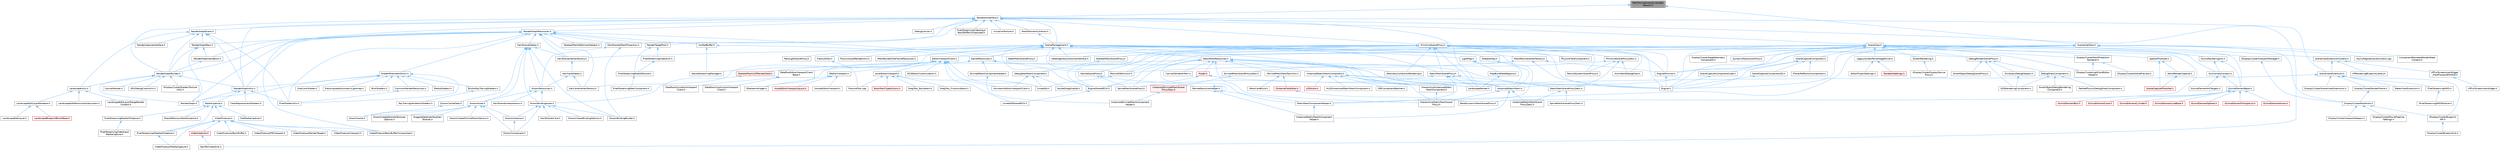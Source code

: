 digraph "PathTracingOutputInvalidateReason.h"
{
 // INTERACTIVE_SVG=YES
 // LATEX_PDF_SIZE
  bgcolor="transparent";
  edge [fontname=Helvetica,fontsize=10,labelfontname=Helvetica,labelfontsize=10];
  node [fontname=Helvetica,fontsize=10,shape=box,height=0.2,width=0.4];
  Node1 [id="Node000001",label="PathTracingOutputInvalidate\lReason.h",height=0.2,width=0.4,color="gray40", fillcolor="grey60", style="filled", fontcolor="black",tooltip=" "];
  Node1 -> Node2 [id="edge1_Node000001_Node000002",dir="back",color="steelblue1",style="solid",tooltip=" "];
  Node2 [id="Node000002",label="RendererInterface.h",height=0.2,width=0.4,color="grey40", fillcolor="white", style="filled",URL="$d1/db7/RendererInterface_8h.html",tooltip=" "];
  Node2 -> Node3 [id="edge2_Node000002_Node000003",dir="back",color="steelblue1",style="solid",tooltip=" "];
  Node3 [id="Node000003",label="DebugCanvas.h",height=0.2,width=0.4,color="grey40", fillcolor="white", style="filled",URL="$df/d5a/DebugCanvas_8h.html",tooltip=" "];
  Node2 -> Node4 [id="edge3_Node000002_Node000004",dir="back",color="steelblue1",style="solid",tooltip=" "];
  Node4 [id="Node000004",label="EpicRtcVideoSink.h",height=0.2,width=0.4,color="grey40", fillcolor="white", style="filled",URL="$d1/d21/EpicRtcVideoSink_8h.html",tooltip=" "];
  Node2 -> Node5 [id="edge4_Node000002_Node000005",dir="back",color="steelblue1",style="solid",tooltip=" "];
  Node5 [id="Node000005",label="HairStrandsMeshProjection.h",height=0.2,width=0.4,color="grey40", fillcolor="white", style="filled",URL="$d9/d55/HairStrandsMeshProjection_8h.html",tooltip=" "];
  Node5 -> Node6 [id="edge5_Node000005_Node000006",dir="back",color="steelblue1",style="solid",tooltip=" "];
  Node6 [id="Node000006",label="GroomBindingBuilder.h",height=0.2,width=0.4,color="grey40", fillcolor="white", style="filled",URL="$d2/d2f/GroomBindingBuilder_8h.html",tooltip=" "];
  Node5 -> Node7 [id="edge6_Node000005_Node000007",dir="back",color="steelblue1",style="solid",tooltip=" "];
  Node7 [id="Node000007",label="GroomResources.h",height=0.2,width=0.4,color="grey40", fillcolor="white", style="filled",URL="$d0/d70/GroomResources_8h.html",tooltip=" "];
  Node7 -> Node8 [id="edge7_Node000007_Node000008",dir="back",color="steelblue1",style="solid",tooltip=" "];
  Node8 [id="Node000008",label="GroomAsset.h",height=0.2,width=0.4,color="grey40", fillcolor="white", style="filled",URL="$d8/df1/GroomAsset_8h.html",tooltip=" "];
  Node8 -> Node9 [id="edge8_Node000008_Node000009",dir="back",color="steelblue1",style="solid",tooltip=" "];
  Node9 [id="Node000009",label="GroomCache.h",height=0.2,width=0.4,color="grey40", fillcolor="white", style="filled",URL="$d7/d6e/GroomCache_8h.html",tooltip=" "];
  Node8 -> Node10 [id="edge9_Node000008_Node000010",dir="back",color="steelblue1",style="solid",tooltip=" "];
  Node10 [id="Node000010",label="GroomComponent.h",height=0.2,width=0.4,color="grey40", fillcolor="white", style="filled",URL="$de/d2e/GroomComponent_8h.html",tooltip=" "];
  Node8 -> Node11 [id="edge10_Node000008_Node000011",dir="back",color="steelblue1",style="solid",tooltip=" "];
  Node11 [id="Node000011",label="GroomCreateFollicleMaskOptions.h",height=0.2,width=0.4,color="grey40", fillcolor="white", style="filled",URL="$d7/d8b/GroomCreateFollicleMaskOptions_8h.html",tooltip=" "];
  Node8 -> Node12 [id="edge11_Node000008_Node000012",dir="back",color="steelblue1",style="solid",tooltip=" "];
  Node12 [id="Node000012",label="GroomCreateStrandsTextures\lOptions.h",height=0.2,width=0.4,color="grey40", fillcolor="white", style="filled",URL="$da/dfc/GroomCreateStrandsTexturesOptions_8h.html",tooltip=" "];
  Node8 -> Node13 [id="edge12_Node000008_Node000013",dir="back",color="steelblue1",style="solid",tooltip=" "];
  Node13 [id="Node000013",label="GroomInstance.h",height=0.2,width=0.4,color="grey40", fillcolor="white", style="filled",URL="$dd/d47/GroomInstance_8h.html",tooltip=" "];
  Node13 -> Node10 [id="edge13_Node000013_Node000010",dir="back",color="steelblue1",style="solid",tooltip=" "];
  Node8 -> Node14 [id="edge14_Node000008_Node000014",dir="back",color="steelblue1",style="solid",tooltip=" "];
  Node14 [id="Node000014",label="NiagaraDataInterfaceHair\lStrands.h",height=0.2,width=0.4,color="grey40", fillcolor="white", style="filled",URL="$da/dd2/NiagaraDataInterfaceHairStrands_8h.html",tooltip=" "];
  Node7 -> Node15 [id="edge15_Node000007_Node000015",dir="back",color="steelblue1",style="solid",tooltip=" "];
  Node15 [id="Node000015",label="GroomBindingAsset.h",height=0.2,width=0.4,color="grey40", fillcolor="white", style="filled",URL="$de/d26/GroomBindingAsset_8h.html",tooltip=" "];
  Node15 -> Node6 [id="edge16_Node000015_Node000006",dir="back",color="steelblue1",style="solid",tooltip=" "];
  Node15 -> Node10 [id="edge17_Node000015_Node000010",dir="back",color="steelblue1",style="solid",tooltip=" "];
  Node15 -> Node16 [id="edge18_Node000015_Node000016",dir="back",color="steelblue1",style="solid",tooltip=" "];
  Node16 [id="Node000016",label="GroomCreateBindingOptions.h",height=0.2,width=0.4,color="grey40", fillcolor="white", style="filled",URL="$d5/dba/GroomCreateBindingOptions_8h.html",tooltip=" "];
  Node15 -> Node13 [id="edge19_Node000015_Node000013",dir="back",color="steelblue1",style="solid",tooltip=" "];
  Node15 -> Node17 [id="edge20_Node000015_Node000017",dir="back",color="steelblue1",style="solid",tooltip=" "];
  Node17 [id="Node000017",label="HairStrandsCore.h",height=0.2,width=0.4,color="grey40", fillcolor="white", style="filled",URL="$d7/def/HairStrandsCore_8h.html",tooltip=" "];
  Node7 -> Node18 [id="edge21_Node000007_Node000018",dir="back",color="steelblue1",style="solid",tooltip=" "];
  Node18 [id="Node000018",label="HairStrandsInterpolation.h",height=0.2,width=0.4,color="grey40", fillcolor="white", style="filled",URL="$de/dab/HairStrandsInterpolation_8h.html",tooltip=" "];
  Node2 -> Node19 [id="edge22_Node000002_Node000019",dir="back",color="steelblue1",style="solid",tooltip=" "];
  Node19 [id="Node000019",label="LandscapeRender.h",height=0.2,width=0.4,color="grey40", fillcolor="white", style="filled",URL="$df/d67/LandscapeRender_8h.html",tooltip=" "];
  Node2 -> Node20 [id="edge23_Node000002_Node000020",dir="back",color="steelblue1",style="solid",tooltip=" "];
  Node20 [id="Node000020",label="MeshElementCollector.h",height=0.2,width=0.4,color="grey40", fillcolor="white", style="filled",URL="$d2/dbe/MeshElementCollector_8h.html",tooltip=" "];
  Node20 -> Node21 [id="edge24_Node000020_Node000021",dir="back",color="steelblue1",style="solid",tooltip=" "];
  Node21 [id="Node000021",label="SceneManagement.h",height=0.2,width=0.4,color="grey40", fillcolor="white", style="filled",URL="$de/db9/SceneManagement_8h.html",tooltip=" "];
  Node21 -> Node22 [id="edge25_Node000021_Node000022",dir="back",color="steelblue1",style="solid",tooltip=" "];
  Node22 [id="Node000022",label="EditorViewportClient.h",height=0.2,width=0.4,color="grey40", fillcolor="white", style="filled",URL="$d4/d41/EditorViewportClient_8h.html",tooltip=" "];
  Node22 -> Node23 [id="edge26_Node000022_Node000023",dir="back",color="steelblue1",style="solid",tooltip=" "];
  Node23 [id="Node000023",label="AnimationEditorViewportClient.h",height=0.2,width=0.4,color="grey40", fillcolor="white", style="filled",URL="$d1/d45/AnimationEditorViewportClient_8h.html",tooltip=" "];
  Node22 -> Node24 [id="edge27_Node000022_Node000024",dir="back",color="steelblue1",style="solid",tooltip=" "];
  Node24 [id="Node000024",label="DataflowEditorViewportClient\lBase.h",height=0.2,width=0.4,color="grey40", fillcolor="white", style="filled",URL="$d8/ddd/DataflowEditorViewportClientBase_8h.html",tooltip=" "];
  Node24 -> Node25 [id="edge28_Node000024_Node000025",dir="back",color="steelblue1",style="solid",tooltip=" "];
  Node25 [id="Node000025",label="DataflowConstructionViewport\lClient.h",height=0.2,width=0.4,color="grey40", fillcolor="white", style="filled",URL="$d5/da1/DataflowConstructionViewportClient_8h.html",tooltip=" "];
  Node24 -> Node26 [id="edge29_Node000024_Node000026",dir="back",color="steelblue1",style="solid",tooltip=" "];
  Node26 [id="Node000026",label="DataflowSimulationViewport\lClient.h",height=0.2,width=0.4,color="grey40", fillcolor="white", style="filled",URL="$da/d6a/DataflowSimulationViewportClient_8h.html",tooltip=" "];
  Node22 -> Node27 [id="edge30_Node000022_Node000027",dir="back",color="steelblue1",style="solid",tooltip=" "];
  Node27 [id="Node000027",label="ISCSEditorCustomization.h",height=0.2,width=0.4,color="grey40", fillcolor="white", style="filled",URL="$de/d19/ISCSEditorCustomization_8h.html",tooltip=" "];
  Node22 -> Node28 [id="edge31_Node000022_Node000028",dir="back",color="steelblue1",style="solid",tooltip=" "];
  Node28 [id="Node000028",label="LevelEditorViewport.h",height=0.2,width=0.4,color="grey40", fillcolor="white", style="filled",URL="$d4/ddf/LevelEditorViewport_8h.html",tooltip=" "];
  Node28 -> Node29 [id="edge32_Node000028_Node000029",dir="back",color="steelblue1",style="solid",tooltip=" "];
  Node29 [id="Node000029",label="BookMarkTypeActions.h",height=0.2,width=0.4,color="red", fillcolor="#FFF0F0", style="filled",URL="$d0/d2f/BookMarkTypeActions_8h.html",tooltip=" "];
  Node28 -> Node31 [id="edge33_Node000028_Node000031",dir="back",color="steelblue1",style="solid",tooltip=" "];
  Node31 [id="Node000031",label="DragTool_BoxSelect.h",height=0.2,width=0.4,color="grey40", fillcolor="white", style="filled",URL="$da/dbf/DragTool__BoxSelect_8h.html",tooltip=" "];
  Node28 -> Node32 [id="edge34_Node000028_Node000032",dir="back",color="steelblue1",style="solid",tooltip=" "];
  Node32 [id="Node000032",label="DragTool_FrustumSelect.h",height=0.2,width=0.4,color="grey40", fillcolor="white", style="filled",URL="$db/de7/DragTool__FrustumSelect_8h.html",tooltip=" "];
  Node28 -> Node33 [id="edge35_Node000028_Node000033",dir="back",color="steelblue1",style="solid",tooltip=" "];
  Node33 [id="Node000033",label="FractureTool.cpp",height=0.2,width=0.4,color="grey40", fillcolor="white", style="filled",URL="$dc/d9a/FractureTool_8cpp.html",tooltip=" "];
  Node28 -> Node34 [id="edge36_Node000028_Node000034",dir="back",color="steelblue1",style="solid",tooltip=" "];
  Node34 [id="Node000034",label="UnrealEd.h",height=0.2,width=0.4,color="grey40", fillcolor="white", style="filled",URL="$d2/d5f/UnrealEd_8h.html",tooltip=" "];
  Node22 -> Node35 [id="edge37_Node000022_Node000035",dir="back",color="steelblue1",style="solid",tooltip=" "];
  Node35 [id="Node000035",label="SEditorViewport.h",height=0.2,width=0.4,color="grey40", fillcolor="white", style="filled",URL="$dd/de0/SEditorViewport_8h.html",tooltip=" "];
  Node35 -> Node36 [id="edge38_Node000035_Node000036",dir="back",color="steelblue1",style="solid",tooltip=" "];
  Node36 [id="Node000036",label="AssetEditorViewportLayout.h",height=0.2,width=0.4,color="red", fillcolor="#FFF0F0", style="filled",URL="$df/d46/AssetEditorViewportLayout_8h.html",tooltip=" "];
  Node35 -> Node44 [id="edge39_Node000035_Node000044",dir="back",color="steelblue1",style="solid",tooltip=" "];
  Node44 [id="Node000044",label="SAssetEditorViewport.h",height=0.2,width=0.4,color="grey40", fillcolor="white", style="filled",URL="$df/d5a/SAssetEditorViewport_8h.html",tooltip=" "];
  Node35 -> Node45 [id="edge40_Node000035_Node000045",dir="back",color="steelblue1",style="solid",tooltip=" "];
  Node45 [id="Node000045",label="SSkeletonWidget.h",height=0.2,width=0.4,color="grey40", fillcolor="white", style="filled",URL="$dd/da7/SSkeletonWidget_8h.html",tooltip=" "];
  Node22 -> Node45 [id="edge41_Node000022_Node000045",dir="back",color="steelblue1",style="solid",tooltip=" "];
  Node22 -> Node34 [id="edge42_Node000022_Node000034",dir="back",color="steelblue1",style="solid",tooltip=" "];
  Node22 -> Node46 [id="edge43_Node000022_Node000046",dir="back",color="steelblue1",style="solid",tooltip=" "];
  Node46 [id="Node000046",label="UnrealEdSharedPCH.h",height=0.2,width=0.4,color="grey40", fillcolor="white", style="filled",URL="$d1/de6/UnrealEdSharedPCH_8h.html",tooltip=" "];
  Node21 -> Node47 [id="edge44_Node000021_Node000047",dir="back",color="steelblue1",style="solid",tooltip=" "];
  Node47 [id="Node000047",label="Engine.h",height=0.2,width=0.4,color="grey40", fillcolor="white", style="filled",URL="$d1/d34/Public_2Engine_8h.html",tooltip=" "];
  Node21 -> Node48 [id="edge45_Node000021_Node000048",dir="back",color="steelblue1",style="solid",tooltip=" "];
  Node48 [id="Node000048",label="EngineMinimal.h",height=0.2,width=0.4,color="grey40", fillcolor="white", style="filled",URL="$d0/d2c/EngineMinimal_8h.html",tooltip=" "];
  Node48 -> Node47 [id="edge46_Node000048_Node000047",dir="back",color="steelblue1",style="solid",tooltip=" "];
  Node21 -> Node49 [id="edge47_Node000021_Node000049",dir="back",color="steelblue1",style="solid",tooltip=" "];
  Node49 [id="Node000049",label="EngineSharedPCH.h",height=0.2,width=0.4,color="grey40", fillcolor="white", style="filled",URL="$dc/dbb/EngineSharedPCH_8h.html",tooltip=" "];
  Node49 -> Node46 [id="edge48_Node000049_Node000046",dir="back",color="steelblue1",style="solid",tooltip=" "];
  Node21 -> Node50 [id="edge49_Node000021_Node000050",dir="back",color="steelblue1",style="solid",tooltip=" "];
  Node50 [id="Node000050",label="FractureTool.h",height=0.2,width=0.4,color="grey40", fillcolor="white", style="filled",URL="$d4/d30/FractureTool_8h.html",tooltip=" "];
  Node50 -> Node33 [id="edge50_Node000050_Node000033",dir="back",color="steelblue1",style="solid",tooltip=" "];
  Node21 -> Node51 [id="edge51_Node000021_Node000051",dir="back",color="steelblue1",style="solid",tooltip=" "];
  Node51 [id="Node000051",label="HeterogeneousVolumeInterface.h",height=0.2,width=0.4,color="grey40", fillcolor="white", style="filled",URL="$d3/de3/HeterogeneousVolumeInterface_8h.html",tooltip=" "];
  Node21 -> Node19 [id="edge52_Node000021_Node000019",dir="back",color="steelblue1",style="solid",tooltip=" "];
  Node21 -> Node52 [id="edge53_Node000021_Node000052",dir="back",color="steelblue1",style="solid",tooltip=" "];
  Node52 [id="Node000052",label="LightMap.h",height=0.2,width=0.4,color="grey40", fillcolor="white", style="filled",URL="$d1/d76/LightMap_8h.html",tooltip=" "];
  Node52 -> Node53 [id="edge54_Node000052_Node000053",dir="back",color="steelblue1",style="solid",tooltip=" "];
  Node53 [id="Node000053",label="InstancedStaticMesh.h",height=0.2,width=0.4,color="grey40", fillcolor="white", style="filled",URL="$dd/d89/InstancedStaticMesh_8h.html",tooltip=" "];
  Node53 -> Node54 [id="edge55_Node000053_Node000054",dir="back",color="steelblue1",style="solid",tooltip=" "];
  Node54 [id="Node000054",label="HierarchicalStaticMeshScene\lProxy.h",height=0.2,width=0.4,color="grey40", fillcolor="white", style="filled",URL="$d3/d4d/HierarchicalStaticMeshSceneProxy_8h.html",tooltip=" "];
  Node53 -> Node55 [id="edge56_Node000053_Node000055",dir="back",color="steelblue1",style="solid",tooltip=" "];
  Node55 [id="Node000055",label="InstancedStaticMeshComponent\lHelper.h",height=0.2,width=0.4,color="grey40", fillcolor="white", style="filled",URL="$dc/dc7/InstancedStaticMeshComponentHelper_8h.html",tooltip=" "];
  Node53 -> Node56 [id="edge57_Node000053_Node000056",dir="back",color="steelblue1",style="solid",tooltip=" "];
  Node56 [id="Node000056",label="InstancedStaticMeshScene\lProxyDesc.h",height=0.2,width=0.4,color="grey40", fillcolor="white", style="filled",URL="$db/dcf/InstancedStaticMeshSceneProxyDesc_8h.html",tooltip=" "];
  Node52 -> Node57 [id="edge58_Node000052_Node000057",dir="back",color="steelblue1",style="solid",tooltip=" "];
  Node57 [id="Node000057",label="MapBuildDataRegistry.h",height=0.2,width=0.4,color="grey40", fillcolor="white", style="filled",URL="$df/dac/MapBuildDataRegistry_8h.html",tooltip=" "];
  Node57 -> Node19 [id="edge59_Node000057_Node000019",dir="back",color="steelblue1",style="solid",tooltip=" "];
  Node21 -> Node58 [id="edge60_Node000021_Node000058",dir="back",color="steelblue1",style="solid",tooltip=" "];
  Node58 [id="Node000058",label="MeshBuilderOneFrameResources.h",height=0.2,width=0.4,color="grey40", fillcolor="white", style="filled",URL="$df/d7c/MeshBuilderOneFrameResources_8h.html",tooltip=" "];
  Node21 -> Node59 [id="edge61_Node000021_Node000059",dir="back",color="steelblue1",style="solid",tooltip=" "];
  Node59 [id="Node000059",label="MeshParticleVertexFactory.h",height=0.2,width=0.4,color="grey40", fillcolor="white", style="filled",URL="$d5/d83/MeshParticleVertexFactory_8h.html",tooltip=" "];
  Node59 -> Node47 [id="edge62_Node000059_Node000047",dir="back",color="steelblue1",style="solid",tooltip=" "];
  Node59 -> Node48 [id="edge63_Node000059_Node000048",dir="back",color="steelblue1",style="solid",tooltip=" "];
  Node59 -> Node60 [id="edge64_Node000059_Node000060",dir="back",color="steelblue1",style="solid",tooltip=" "];
  Node60 [id="Node000060",label="ParticleDefinitions.h",height=0.2,width=0.4,color="grey40", fillcolor="white", style="filled",URL="$db/dde/ParticleDefinitions_8h.html",tooltip=" "];
  Node60 -> Node34 [id="edge65_Node000060_Node000034",dir="back",color="steelblue1",style="solid",tooltip=" "];
  Node21 -> Node61 [id="edge66_Node000021_Node000061",dir="back",color="steelblue1",style="solid",tooltip=" "];
  Node61 [id="Node000061",label="NaniteResources.h",height=0.2,width=0.4,color="grey40", fillcolor="white", style="filled",URL="$d7/d8b/NaniteResources_8h.html",tooltip=" "];
  Node61 -> Node62 [id="edge67_Node000061_Node000062",dir="back",color="steelblue1",style="solid",tooltip=" "];
  Node62 [id="Node000062",label="NaniteSceneProxy.h",height=0.2,width=0.4,color="grey40", fillcolor="white", style="filled",URL="$de/dae/NaniteSceneProxy_8h.html",tooltip=" "];
  Node62 -> Node63 [id="edge68_Node000062_Node000063",dir="back",color="steelblue1",style="solid",tooltip=" "];
  Node63 [id="Node000063",label="NaniteResourcesHelper.h",height=0.2,width=0.4,color="grey40", fillcolor="white", style="filled",URL="$dc/d48/NaniteResourcesHelper_8h.html",tooltip=" "];
  Node63 -> Node55 [id="edge69_Node000063_Node000055",dir="back",color="steelblue1",style="solid",tooltip=" "];
  Node63 -> Node63 [id="edge70_Node000063_Node000063",dir="back",color="steelblue1",style="solid",tooltip=" "];
  Node63 -> Node64 [id="edge71_Node000063_Node000064",dir="back",color="steelblue1",style="solid",tooltip=" "];
  Node64 [id="Node000064",label="StaticMeshComponentHelper.h",height=0.2,width=0.4,color="grey40", fillcolor="white", style="filled",URL="$dc/dc1/StaticMeshComponentHelper_8h.html",tooltip=" "];
  Node64 -> Node55 [id="edge72_Node000064_Node000055",dir="back",color="steelblue1",style="solid",tooltip=" "];
  Node62 -> Node65 [id="edge73_Node000062_Node000065",dir="back",color="steelblue1",style="solid",tooltip=" "];
  Node65 [id="Node000065",label="SplineMeshSceneProxy.h",height=0.2,width=0.4,color="grey40", fillcolor="white", style="filled",URL="$dd/dcb/SplineMeshSceneProxy_8h.html",tooltip=" "];
  Node61 -> Node66 [id="edge74_Node000061_Node000066",dir="back",color="steelblue1",style="solid",tooltip=" "];
  Node66 [id="Node000066",label="NaniteStreamingManager.h",height=0.2,width=0.4,color="grey40", fillcolor="white", style="filled",URL="$d2/d3f/NaniteStreamingManager_8h.html",tooltip=" "];
  Node61 -> Node67 [id="edge75_Node000061_Node000067",dir="back",color="steelblue1",style="solid",tooltip=" "];
  Node67 [id="Node000067",label="SkinnedMeshComponentHelper.h",height=0.2,width=0.4,color="grey40", fillcolor="white", style="filled",URL="$db/d81/SkinnedMeshComponentHelper_8h.html",tooltip=" "];
  Node67 -> Node68 [id="edge76_Node000067_Node000068",dir="back",color="steelblue1",style="solid",tooltip=" "];
  Node68 [id="Node000068",label="InstancedSkinnedMeshComponent\lHelper.h",height=0.2,width=0.4,color="grey40", fillcolor="white", style="filled",URL="$d1/d86/InstancedSkinnedMeshComponentHelper_8h.html",tooltip=" "];
  Node61 -> Node69 [id="edge77_Node000061_Node000069",dir="back",color="steelblue1",style="solid",tooltip=" "];
  Node69 [id="Node000069",label="StaticMeshSceneProxyDesc.h",height=0.2,width=0.4,color="grey40", fillcolor="white", style="filled",URL="$d0/d31/StaticMeshSceneProxyDesc_8h.html",tooltip=" "];
  Node69 -> Node56 [id="edge78_Node000069_Node000056",dir="back",color="steelblue1",style="solid",tooltip=" "];
  Node69 -> Node70 [id="edge79_Node000069_Node000070",dir="back",color="steelblue1",style="solid",tooltip=" "];
  Node70 [id="Node000070",label="SplineMeshSceneProxyDesc.h",height=0.2,width=0.4,color="grey40", fillcolor="white", style="filled",URL="$db/d1b/SplineMeshSceneProxyDesc_8h.html",tooltip=" "];
  Node21 -> Node60 [id="edge80_Node000021_Node000060",dir="back",color="steelblue1",style="solid",tooltip=" "];
  Node21 -> Node71 [id="edge81_Node000021_Node000071",dir="back",color="steelblue1",style="solid",tooltip=" "];
  Node71 [id="Node000071",label="PhysicsAssetRenderUtils.h",height=0.2,width=0.4,color="grey40", fillcolor="white", style="filled",URL="$d2/dee/PhysicsAssetRenderUtils_8h.html",tooltip=" "];
  Node21 -> Node72 [id="edge82_Node000021_Node000072",dir="back",color="steelblue1",style="solid",tooltip=" "];
  Node72 [id="Node000072",label="RectLightSceneProxy.h",height=0.2,width=0.4,color="grey40", fillcolor="white", style="filled",URL="$d4/d78/RectLightSceneProxy_8h.html",tooltip=" "];
  Node21 -> Node73 [id="edge83_Node000021_Node000073",dir="back",color="steelblue1",style="solid",tooltip=" "];
  Node73 [id="Node000073",label="ShadowMap.h",height=0.2,width=0.4,color="grey40", fillcolor="white", style="filled",URL="$d1/ddb/ShadowMap_8h.html",tooltip=" "];
  Node73 -> Node53 [id="edge84_Node000073_Node000053",dir="back",color="steelblue1",style="solid",tooltip=" "];
  Node21 -> Node74 [id="edge85_Node000021_Node000074",dir="back",color="steelblue1",style="solid",tooltip=" "];
  Node74 [id="Node000074",label="StaticMeshResources.h",height=0.2,width=0.4,color="grey40", fillcolor="white", style="filled",URL="$d0/db7/StaticMeshResources_8h.html",tooltip=" "];
  Node74 -> Node75 [id="edge86_Node000074_Node000075",dir="back",color="steelblue1",style="solid",tooltip=" "];
  Node75 [id="Node000075",label="CanvasRendererItem.h",height=0.2,width=0.4,color="grey40", fillcolor="white", style="filled",URL="$d7/d93/CanvasRendererItem_8h.html",tooltip=" "];
  Node74 -> Node76 [id="edge87_Node000074_Node000076",dir="back",color="steelblue1",style="solid",tooltip=" "];
  Node76 [id="Node000076",label="DerivedMeshDataTaskUtils.h",height=0.2,width=0.4,color="grey40", fillcolor="white", style="filled",URL="$d2/d98/DerivedMeshDataTaskUtils_8h.html",tooltip=" "];
  Node76 -> Node77 [id="edge88_Node000076_Node000077",dir="back",color="steelblue1",style="solid",tooltip=" "];
  Node77 [id="Node000077",label="DistanceFieldAtlas.h",height=0.2,width=0.4,color="red", fillcolor="#FFF0F0", style="filled",URL="$df/def/DistanceFieldAtlas_8h.html",tooltip=" "];
  Node77 -> Node78 [id="edge89_Node000077_Node000078",dir="back",color="steelblue1",style="solid",tooltip=" "];
  Node78 [id="Node000078",label="BaseDynamicMeshSceneProxy.h",height=0.2,width=0.4,color="grey40", fillcolor="white", style="filled",URL="$d2/dee/BaseDynamicMeshSceneProxy_8h.html",tooltip=" "];
  Node76 -> Node151 [id="edge90_Node000076_Node000151",dir="back",color="steelblue1",style="solid",tooltip=" "];
  Node151 [id="Node000151",label="MeshCardBuild.h",height=0.2,width=0.4,color="grey40", fillcolor="white", style="filled",URL="$d8/df6/MeshCardBuild_8h.html",tooltip=" "];
  Node74 -> Node152 [id="edge91_Node000074_Node000152",dir="back",color="steelblue1",style="solid",tooltip=" "];
  Node152 [id="Node000152",label="GeometryCollectionRendering.h",height=0.2,width=0.4,color="grey40", fillcolor="white", style="filled",URL="$dc/d68/GeometryCollectionRendering_8h.html",tooltip=" "];
  Node74 -> Node153 [id="edge92_Node000074_Node000153",dir="back",color="steelblue1",style="solid",tooltip=" "];
  Node153 [id="Node000153",label="HierarchicalInstancedStatic\lMeshComponent.h",height=0.2,width=0.4,color="grey40", fillcolor="white", style="filled",URL="$d3/ddb/HierarchicalInstancedStaticMeshComponent_8h.html",tooltip=" "];
  Node153 -> Node54 [id="edge93_Node000153_Node000054",dir="back",color="steelblue1",style="solid",tooltip=" "];
  Node74 -> Node54 [id="edge94_Node000074_Node000054",dir="back",color="steelblue1",style="solid",tooltip=" "];
  Node74 -> Node53 [id="edge95_Node000074_Node000053",dir="back",color="steelblue1",style="solid",tooltip=" "];
  Node74 -> Node154 [id="edge96_Node000074_Node000154",dir="back",color="steelblue1",style="solid",tooltip=" "];
  Node154 [id="Node000154",label="InstancedStaticMeshComponent.h",height=0.2,width=0.4,color="grey40", fillcolor="white", style="filled",URL="$d8/d5d/InstancedStaticMeshComponent_8h.html",tooltip=" "];
  Node154 -> Node47 [id="edge97_Node000154_Node000047",dir="back",color="steelblue1",style="solid",tooltip=" "];
  Node154 -> Node155 [id="edge98_Node000154_Node000155",dir="back",color="steelblue1",style="solid",tooltip=" "];
  Node155 [id="Node000155",label="HLODInstancedStaticMeshComponent.h",height=0.2,width=0.4,color="grey40", fillcolor="white", style="filled",URL="$dd/d88/HLODInstancedStaticMeshComponent_8h.html",tooltip=" "];
  Node154 -> Node153 [id="edge99_Node000154_Node000153",dir="back",color="steelblue1",style="solid",tooltip=" "];
  Node154 -> Node54 [id="edge100_Node000154_Node000054",dir="back",color="steelblue1",style="solid",tooltip=" "];
  Node154 -> Node156 [id="edge101_Node000154_Node000156",dir="back",color="steelblue1",style="solid",tooltip=" "];
  Node156 [id="Node000156",label="ISMComponentBatcher.h",height=0.2,width=0.4,color="grey40", fillcolor="white", style="filled",URL="$d8/def/ISMComponentBatcher_8h.html",tooltip=" "];
  Node154 -> Node53 [id="edge102_Node000154_Node000053",dir="back",color="steelblue1",style="solid",tooltip=" "];
  Node154 -> Node157 [id="edge103_Node000154_Node000157",dir="back",color="steelblue1",style="solid",tooltip=" "];
  Node157 [id="Node000157",label="LODActor.h",height=0.2,width=0.4,color="red", fillcolor="#FFF0F0", style="filled",URL="$df/de0/LODActor_8h.html",tooltip=" "];
  Node74 -> Node19 [id="edge104_Node000074_Node000019",dir="back",color="steelblue1",style="solid",tooltip=" "];
  Node74 -> Node160 [id="edge105_Node000074_Node000160",dir="back",color="steelblue1",style="solid",tooltip=" "];
  Node160 [id="Node000160",label="Model.h",height=0.2,width=0.4,color="red", fillcolor="#FFF0F0", style="filled",URL="$dd/d63/Public_2Model_8h.html",tooltip=" "];
  Node160 -> Node47 [id="edge106_Node000160_Node000047",dir="back",color="steelblue1",style="solid",tooltip=" "];
  Node160 -> Node49 [id="edge107_Node000160_Node000049",dir="back",color="steelblue1",style="solid",tooltip=" "];
  Node74 -> Node164 [id="edge108_Node000074_Node000164",dir="back",color="steelblue1",style="solid",tooltip=" "];
  Node164 [id="Node000164",label="SkeletalMeshLODRenderData.h",height=0.2,width=0.4,color="red", fillcolor="#FFF0F0", style="filled",URL="$d0/d5a/SkeletalMeshLODRenderData_8h.html",tooltip=" "];
  Node164 -> Node15 [id="edge109_Node000164_Node000015",dir="back",color="steelblue1",style="solid",tooltip=" "];
  Node74 -> Node65 [id="edge110_Node000074_Node000065",dir="back",color="steelblue1",style="solid",tooltip=" "];
  Node74 -> Node64 [id="edge111_Node000074_Node000064",dir="back",color="steelblue1",style="solid",tooltip=" "];
  Node21 -> Node167 [id="edge112_Node000021_Node000167",dir="back",color="steelblue1",style="solid",tooltip=" "];
  Node167 [id="Node000167",label="StaticMeshSceneProxy.h",height=0.2,width=0.4,color="grey40", fillcolor="white", style="filled",URL="$d8/d6d/StaticMeshSceneProxy_8h.html",tooltip=" "];
  Node167 -> Node53 [id="edge113_Node000167_Node000053",dir="back",color="steelblue1",style="solid",tooltip=" "];
  Node167 -> Node19 [id="edge114_Node000167_Node000019",dir="back",color="steelblue1",style="solid",tooltip=" "];
  Node167 -> Node65 [id="edge115_Node000167_Node000065",dir="back",color="steelblue1",style="solid",tooltip=" "];
  Node167 -> Node64 [id="edge116_Node000167_Node000064",dir="back",color="steelblue1",style="solid",tooltip=" "];
  Node167 -> Node69 [id="edge117_Node000167_Node000069",dir="back",color="steelblue1",style="solid",tooltip=" "];
  Node2 -> Node168 [id="edge118_Node000002_Node000168",dir="back",color="steelblue1",style="solid",tooltip=" "];
  Node168 [id="Node000168",label="PixelStreamingVideoInput\lBackBufferComposited.h",height=0.2,width=0.4,color="grey40", fillcolor="white", style="filled",URL="$d8/d36/PixelStreamingVideoInputBackBufferComposited_8h.html",tooltip=" "];
  Node2 -> Node169 [id="edge119_Node000002_Node000169",dir="back",color="steelblue1",style="solid",tooltip=" "];
  Node169 [id="Node000169",label="PrimitiveSceneProxy.h",height=0.2,width=0.4,color="grey40", fillcolor="white", style="filled",URL="$dc/d1e/PrimitiveSceneProxy_8h.html",tooltip=" "];
  Node169 -> Node170 [id="edge120_Node000169_Node000170",dir="back",color="steelblue1",style="solid",tooltip=" "];
  Node170 [id="Node000170",label="AnimNextDebugDraw.h",height=0.2,width=0.4,color="grey40", fillcolor="white", style="filled",URL="$dd/de1/AnimNextDebugDraw_8h.html",tooltip=" "];
  Node169 -> Node78 [id="edge121_Node000169_Node000078",dir="back",color="steelblue1",style="solid",tooltip=" "];
  Node169 -> Node171 [id="edge122_Node000169_Node000171",dir="back",color="steelblue1",style="solid",tooltip=" "];
  Node171 [id="Node000171",label="DebugRenderSceneProxy.h",height=0.2,width=0.4,color="grey40", fillcolor="white", style="filled",URL="$dc/db2/DebugRenderSceneProxy_8h.html",tooltip=" "];
  Node171 -> Node172 [id="edge123_Node000171_Node000172",dir="back",color="steelblue1",style="solid",tooltip=" "];
  Node172 [id="Node000172",label="DebugDrawComponent.h",height=0.2,width=0.4,color="grey40", fillcolor="white", style="filled",URL="$d9/dae/DebugDrawComponent_8h.html",tooltip=" "];
  Node172 -> Node173 [id="edge124_Node000172_Node000173",dir="back",color="steelblue1",style="solid",tooltip=" "];
  Node173 [id="Node000173",label="EQSRenderingComponent.h",height=0.2,width=0.4,color="grey40", fillcolor="white", style="filled",URL="$df/d63/EQSRenderingComponent_8h.html",tooltip=" "];
  Node172 -> Node174 [id="edge125_Node000172_Node000174",dir="back",color="steelblue1",style="solid",tooltip=" "];
  Node174 [id="Node000174",label="PathedPhysicsDebugDrawComponent.h",height=0.2,width=0.4,color="grey40", fillcolor="white", style="filled",URL="$d9/dd8/PathedPhysicsDebugDrawComponent_8h.html",tooltip=" "];
  Node172 -> Node175 [id="edge126_Node000172_Node000175",dir="back",color="steelblue1",style="solid",tooltip=" "];
  Node175 [id="Node000175",label="SmartObjectDebugRendering\lComponent.h",height=0.2,width=0.4,color="grey40", fillcolor="white", style="filled",URL="$d2/db9/SmartObjectDebugRenderingComponent_8h.html",tooltip=" "];
  Node171 -> Node173 [id="edge127_Node000171_Node000173",dir="back",color="steelblue1",style="solid",tooltip=" "];
  Node171 -> Node176 [id="edge128_Node000171_Node000176",dir="back",color="steelblue1",style="solid",tooltip=" "];
  Node176 [id="Node000176",label="EnvQueryDebugHelpers.h",height=0.2,width=0.4,color="grey40", fillcolor="white", style="filled",URL="$de/dda/EnvQueryDebugHelpers_8h.html",tooltip=" "];
  Node176 -> Node173 [id="edge129_Node000176_Node000173",dir="back",color="steelblue1",style="solid",tooltip=" "];
  Node171 -> Node177 [id="edge130_Node000171_Node000177",dir="back",color="steelblue1",style="solid",tooltip=" "];
  Node177 [id="Node000177",label="SmartObjectDebugSceneProxy.h",height=0.2,width=0.4,color="grey40", fillcolor="white", style="filled",URL="$dd/df5/SmartObjectDebugSceneProxy_8h.html",tooltip=" "];
  Node169 -> Node47 [id="edge131_Node000169_Node000047",dir="back",color="steelblue1",style="solid",tooltip=" "];
  Node169 -> Node48 [id="edge132_Node000169_Node000048",dir="back",color="steelblue1",style="solid",tooltip=" "];
  Node169 -> Node49 [id="edge133_Node000169_Node000049",dir="back",color="steelblue1",style="solid",tooltip=" "];
  Node169 -> Node152 [id="edge134_Node000169_Node000152",dir="back",color="steelblue1",style="solid",tooltip=" "];
  Node169 -> Node178 [id="edge135_Node000169_Node000178",dir="back",color="steelblue1",style="solid",tooltip=" "];
  Node178 [id="Node000178",label="HairCardsVertexFactory.h",height=0.2,width=0.4,color="grey40", fillcolor="white", style="filled",URL="$de/d8e/HairCardsVertexFactory_8h.html",tooltip=" "];
  Node169 -> Node179 [id="edge136_Node000169_Node000179",dir="back",color="steelblue1",style="solid",tooltip=" "];
  Node179 [id="Node000179",label="HairStrandsVertexFactory.h",height=0.2,width=0.4,color="grey40", fillcolor="white", style="filled",URL="$d0/d1c/HairStrandsVertexFactory_8h.html",tooltip=" "];
  Node179 -> Node180 [id="edge137_Node000179_Node000180",dir="back",color="steelblue1",style="solid",tooltip=" "];
  Node180 [id="Node000180",label="HairCardsDatas.h",height=0.2,width=0.4,color="grey40", fillcolor="white", style="filled",URL="$da/d01/HairCardsDatas_8h.html",tooltip=" "];
  Node180 -> Node7 [id="edge138_Node000180_Node000007",dir="back",color="steelblue1",style="solid",tooltip=" "];
  Node180 -> Node178 [id="edge139_Node000180_Node000178",dir="back",color="steelblue1",style="solid",tooltip=" "];
  Node169 -> Node51 [id="edge140_Node000169_Node000051",dir="back",color="steelblue1",style="solid",tooltip=" "];
  Node169 -> Node54 [id="edge141_Node000169_Node000054",dir="back",color="steelblue1",style="solid",tooltip=" "];
  Node169 -> Node19 [id="edge142_Node000169_Node000019",dir="back",color="steelblue1",style="solid",tooltip=" "];
  Node169 -> Node62 [id="edge143_Node000169_Node000062",dir="back",color="steelblue1",style="solid",tooltip=" "];
  Node169 -> Node181 [id="edge144_Node000169_Node000181",dir="back",color="steelblue1",style="solid",tooltip=" "];
  Node181 [id="Node000181",label="ParticleSystemSceneProxy.h",height=0.2,width=0.4,color="grey40", fillcolor="white", style="filled",URL="$dd/d25/ParticleSystemSceneProxy_8h.html",tooltip=" "];
  Node169 -> Node182 [id="edge145_Node000169_Node000182",dir="back",color="steelblue1",style="solid",tooltip=" "];
  Node182 [id="Node000182",label="PhysicsFieldComponent.h",height=0.2,width=0.4,color="grey40", fillcolor="white", style="filled",URL="$dd/d76/PhysicsFieldComponent_8h.html",tooltip=" "];
  Node169 -> Node183 [id="edge146_Node000169_Node000183",dir="back",color="steelblue1",style="solid",tooltip=" "];
  Node183 [id="Node000183",label="PrimitiveSceneProxyDesc.h",height=0.2,width=0.4,color="grey40", fillcolor="white", style="filled",URL="$d8/d20/PrimitiveSceneProxyDesc_8h.html",tooltip=" "];
  Node183 -> Node170 [id="edge147_Node000183_Node000170",dir="back",color="steelblue1",style="solid",tooltip=" "];
  Node183 -> Node181 [id="edge148_Node000183_Node000181",dir="back",color="steelblue1",style="solid",tooltip=" "];
  Node183 -> Node184 [id="edge149_Node000183_Node000184",dir="back",color="steelblue1",style="solid",tooltip=" "];
  Node184 [id="Node000184",label="SkinnedMeshSceneProxyDesc.h",height=0.2,width=0.4,color="grey40", fillcolor="white", style="filled",URL="$dd/d6b/SkinnedMeshSceneProxyDesc_8h.html",tooltip=" "];
  Node184 -> Node185 [id="edge150_Node000184_Node000185",dir="back",color="steelblue1",style="solid",tooltip=" "];
  Node185 [id="Node000185",label="InstancedSkinnedMeshScene\lProxyDesc.h",height=0.2,width=0.4,color="red", fillcolor="#FFF0F0", style="filled",URL="$d7/d6c/InstancedSkinnedMeshSceneProxyDesc_8h.html",tooltip=" "];
  Node185 -> Node68 [id="edge151_Node000185_Node000068",dir="back",color="steelblue1",style="solid",tooltip=" "];
  Node183 -> Node69 [id="edge152_Node000183_Node000069",dir="back",color="steelblue1",style="solid",tooltip=" "];
  Node169 -> Node188 [id="edge153_Node000169_Node000188",dir="back",color="steelblue1",style="solid",tooltip=" "];
  Node188 [id="Node000188",label="SkeletalMeshSceneProxy.h",height=0.2,width=0.4,color="grey40", fillcolor="white", style="filled",URL="$de/de8/SkeletalMeshSceneProxy_8h.html",tooltip=" "];
  Node188 -> Node189 [id="edge154_Node000188_Node000189",dir="back",color="steelblue1",style="solid",tooltip=" "];
  Node189 [id="Node000189",label="DebugSkelMeshComponent.h",height=0.2,width=0.4,color="grey40", fillcolor="white", style="filled",URL="$d5/d33/DebugSkelMeshComponent_8h.html",tooltip=" "];
  Node189 -> Node23 [id="edge155_Node000189_Node000023",dir="back",color="steelblue1",style="solid",tooltip=" "];
  Node189 -> Node190 [id="edge156_Node000189_Node000190",dir="back",color="steelblue1",style="solid",tooltip=" "];
  Node190 [id="Node000190",label="SocketDragDropOp.h",height=0.2,width=0.4,color="grey40", fillcolor="white", style="filled",URL="$d2/d53/SocketDragDropOp_8h.html",tooltip=" "];
  Node189 -> Node34 [id="edge157_Node000189_Node000034",dir="back",color="steelblue1",style="solid",tooltip=" "];
  Node169 -> Node167 [id="edge158_Node000169_Node000167",dir="back",color="steelblue1",style="solid",tooltip=" "];
  Node169 -> Node191 [id="edge159_Node000169_Node000191",dir="back",color="steelblue1",style="solid",tooltip=" "];
  Node191 [id="Node000191",label="WaterMeshSceneProxy.h",height=0.2,width=0.4,color="grey40", fillcolor="white", style="filled",URL="$d2/d6c/WaterMeshSceneProxy_8h.html",tooltip=" "];
  Node2 -> Node192 [id="edge160_Node000002_Node000192",dir="back",color="steelblue1",style="solid",tooltip=" "];
  Node192 [id="Node000192",label="RenderGraphBuilder.h",height=0.2,width=0.4,color="grey40", fillcolor="white", style="filled",URL="$d4/d7b/RenderGraphBuilder_8h.html",tooltip=" "];
  Node192 -> Node193 [id="edge161_Node000192_Node000193",dir="back",color="steelblue1",style="solid",tooltip=" "];
  Node193 [id="Node000193",label="CanvasRender.h",height=0.2,width=0.4,color="grey40", fillcolor="white", style="filled",URL="$d8/d32/CanvasRender_8h.html",tooltip=" "];
  Node192 -> Node194 [id="edge162_Node000192_Node000194",dir="back",color="steelblue1",style="solid",tooltip=" "];
  Node194 [id="Node000194",label="GPUDebugCrashUtils.h",height=0.2,width=0.4,color="grey40", fillcolor="white", style="filled",URL="$d4/df2/GPUDebugCrashUtils_8h.html",tooltip=" "];
  Node192 -> Node195 [id="edge163_Node000192_Node000195",dir="back",color="steelblue1",style="solid",tooltip=" "];
  Node195 [id="Node000195",label="IDisplayClusterShadersTexture\lUtils.h",height=0.2,width=0.4,color="grey40", fillcolor="white", style="filled",URL="$d3/d83/IDisplayClusterShadersTextureUtils_8h.html",tooltip=" "];
  Node192 -> Node196 [id="edge164_Node000192_Node000196",dir="back",color="steelblue1",style="solid",tooltip=" "];
  Node196 [id="Node000196",label="LandscapeUtils.h",height=0.2,width=0.4,color="grey40", fillcolor="white", style="filled",URL="$d0/dc0/LandscapeUtils_8h.html",tooltip=" "];
  Node196 -> Node197 [id="edge165_Node000196_Node000197",dir="back",color="steelblue1",style="solid",tooltip=" "];
  Node197 [id="Node000197",label="LandscapeEditLayerMergeRender\lContext.h",height=0.2,width=0.4,color="grey40", fillcolor="white", style="filled",URL="$d1/d40/LandscapeEditLayerMergeRenderContext_8h.html",tooltip=" "];
  Node196 -> Node198 [id="edge166_Node000196_Node000198",dir="back",color="steelblue1",style="solid",tooltip=" "];
  Node198 [id="Node000198",label="LandscapeEditLayerRenderer.h",height=0.2,width=0.4,color="grey40", fillcolor="white", style="filled",URL="$d4/ddf/LandscapeEditLayerRenderer_8h.html",tooltip=" "];
  Node198 -> Node199 [id="edge167_Node000198_Node000199",dir="back",color="steelblue1",style="solid",tooltip=" "];
  Node199 [id="Node000199",label="LandscapeBlueprintBrushBase.h",height=0.2,width=0.4,color="red", fillcolor="#FFF0F0", style="filled",URL="$d5/de5/LandscapeBlueprintBrushBase_8h.html",tooltip=" "];
  Node198 -> Node202 [id="edge168_Node000198_Node000202",dir="back",color="steelblue1",style="solid",tooltip=" "];
  Node202 [id="Node000202",label="LandscapeEditLayer.h",height=0.2,width=0.4,color="grey40", fillcolor="white", style="filled",URL="$d2/d34/LandscapeEditLayer_8h.html",tooltip=" "];
  Node196 -> Node206 [id="edge169_Node000196_Node000206",dir="back",color="steelblue1",style="solid",tooltip=" "];
  Node206 [id="Node000206",label="LandscapeEditResourcesSubsystem.h",height=0.2,width=0.4,color="grey40", fillcolor="white", style="filled",URL="$db/d28/LandscapeEditResourcesSubsystem_8h.html",tooltip=" "];
  Node192 -> Node207 [id="edge170_Node000192_Node000207",dir="back",color="steelblue1",style="solid",tooltip=" "];
  Node207 [id="Node000207",label="RenderGraph.h",height=0.2,width=0.4,color="grey40", fillcolor="white", style="filled",URL="$d7/dd9/RenderGraph_8h.html",tooltip=" "];
  Node192 -> Node208 [id="edge171_Node000192_Node000208",dir="back",color="steelblue1",style="solid",tooltip=" "];
  Node208 [id="Node000208",label="RenderGraphUtils.h",height=0.2,width=0.4,color="grey40", fillcolor="white", style="filled",URL="$d6/d45/RenderGraphUtils_8h.html",tooltip=" "];
  Node208 -> Node209 [id="edge172_Node000208_Node000209",dir="back",color="steelblue1",style="solid",tooltip=" "];
  Node209 [id="Node000209",label="ClearReplacementShaders.h",height=0.2,width=0.4,color="grey40", fillcolor="white", style="filled",URL="$d9/d4e/ClearReplacementShaders_8h.html",tooltip=" "];
  Node208 -> Node210 [id="edge173_Node000208_Node000210",dir="back",color="steelblue1",style="solid",tooltip=" "];
  Node210 [id="Node000210",label="MediaCapture.h",height=0.2,width=0.4,color="grey40", fillcolor="white", style="filled",URL="$d2/d9c/MediaCapture_8h.html",tooltip=" "];
  Node210 -> Node211 [id="edge174_Node000210_Node000211",dir="back",color="steelblue1",style="solid",tooltip=" "];
  Node211 [id="Node000211",label="FileMediaCapture.h",height=0.2,width=0.4,color="grey40", fillcolor="white", style="filled",URL="$da/d0b/FileMediaCapture_8h.html",tooltip=" "];
  Node210 -> Node212 [id="edge175_Node000210_Node000212",dir="back",color="steelblue1",style="solid",tooltip=" "];
  Node212 [id="Node000212",label="PixelStreaming2MediaIOCapture.h",height=0.2,width=0.4,color="grey40", fillcolor="white", style="filled",URL="$d3/d67/PixelStreaming2MediaIOCapture_8h.html",tooltip=" "];
  Node212 -> Node213 [id="edge176_Node000212_Node000213",dir="back",color="steelblue1",style="solid",tooltip=" "];
  Node213 [id="Node000213",label="VideoProducerMediaCapture.h",height=0.2,width=0.4,color="grey40", fillcolor="white", style="filled",URL="$db/df1/VideoProducerMediaCapture_8h.html",tooltip=" "];
  Node210 -> Node214 [id="edge177_Node000210_Node000214",dir="back",color="steelblue1",style="solid",tooltip=" "];
  Node214 [id="Node000214",label="PixelStreamingMediaIOCapture.h",height=0.2,width=0.4,color="grey40", fillcolor="white", style="filled",URL="$df/dfa/PixelStreamingMediaIOCapture_8h.html",tooltip=" "];
  Node214 -> Node215 [id="edge178_Node000214_Node000215",dir="back",color="steelblue1",style="solid",tooltip=" "];
  Node215 [id="Node000215",label="PixelStreamingVideoInput\lMediaCapture.h",height=0.2,width=0.4,color="grey40", fillcolor="white", style="filled",URL="$d1/dd3/PixelStreamingVideoInputMediaCapture_8h.html",tooltip=" "];
  Node210 -> Node216 [id="edge179_Node000210_Node000216",dir="back",color="steelblue1",style="solid",tooltip=" "];
  Node216 [id="Node000216",label="SharedMemoryMediaCapture.h",height=0.2,width=0.4,color="grey40", fillcolor="white", style="filled",URL="$d7/d60/SharedMemoryMediaCapture_8h.html",tooltip=" "];
  Node210 -> Node217 [id="edge180_Node000210_Node000217",dir="back",color="steelblue1",style="solid",tooltip=" "];
  Node217 [id="Node000217",label="VideoProducer.h",height=0.2,width=0.4,color="grey40", fillcolor="white", style="filled",URL="$da/d79/VideoProducer_8h.html",tooltip=" "];
  Node217 -> Node212 [id="edge181_Node000217_Node000212",dir="back",color="steelblue1",style="solid",tooltip=" "];
  Node217 -> Node218 [id="edge182_Node000217_Node000218",dir="back",color="steelblue1",style="solid",tooltip=" "];
  Node218 [id="Node000218",label="VideoCapturer.h",height=0.2,width=0.4,color="red", fillcolor="#FFF0F0", style="filled",URL="$d0/da2/VideoCapturer_8h.html",tooltip=" "];
  Node218 -> Node4 [id="edge183_Node000218_Node000004",dir="back",color="steelblue1",style="solid",tooltip=" "];
  Node217 -> Node223 [id="edge184_Node000217_Node000223",dir="back",color="steelblue1",style="solid",tooltip=" "];
  Node223 [id="Node000223",label="VideoProducerBackBuffer.h",height=0.2,width=0.4,color="grey40", fillcolor="white", style="filled",URL="$d0/d18/VideoProducerBackBuffer_8h.html",tooltip=" "];
  Node217 -> Node224 [id="edge185_Node000217_Node000224",dir="back",color="steelblue1",style="solid",tooltip=" "];
  Node224 [id="Node000224",label="VideoProducerBackBufferComposited.h",height=0.2,width=0.4,color="grey40", fillcolor="white", style="filled",URL="$d5/d3e/VideoProducerBackBufferComposited_8h.html",tooltip=" "];
  Node217 -> Node213 [id="edge186_Node000217_Node000213",dir="back",color="steelblue1",style="solid",tooltip=" "];
  Node217 -> Node225 [id="edge187_Node000217_Node000225",dir="back",color="steelblue1",style="solid",tooltip=" "];
  Node225 [id="Node000225",label="VideoProducerPIEViewport.h",height=0.2,width=0.4,color="grey40", fillcolor="white", style="filled",URL="$dc/df8/VideoProducerPIEViewport_8h.html",tooltip=" "];
  Node217 -> Node226 [id="edge188_Node000217_Node000226",dir="back",color="steelblue1",style="solid",tooltip=" "];
  Node226 [id="Node000226",label="VideoProducerRenderTarget.h",height=0.2,width=0.4,color="grey40", fillcolor="white", style="filled",URL="$de/df9/VideoProducerRenderTarget_8h.html",tooltip=" "];
  Node217 -> Node227 [id="edge189_Node000217_Node000227",dir="back",color="steelblue1",style="solid",tooltip=" "];
  Node227 [id="Node000227",label="VideoProducerViewport.h",height=0.2,width=0.4,color="grey40", fillcolor="white", style="filled",URL="$d8/d79/VideoProducerViewport_8h.html",tooltip=" "];
  Node208 -> Node228 [id="edge190_Node000208_Node000228",dir="back",color="steelblue1",style="solid",tooltip=" "];
  Node228 [id="Node000228",label="PixelShaderUtils.h",height=0.2,width=0.4,color="grey40", fillcolor="white", style="filled",URL="$d1/dc7/PixelShaderUtils_8h.html",tooltip=" "];
  Node208 -> Node207 [id="edge191_Node000208_Node000207",dir="back",color="steelblue1",style="solid",tooltip=" "];
  Node2 -> Node229 [id="edge192_Node000002_Node000229",dir="back",color="steelblue1",style="solid",tooltip=" "];
  Node229 [id="Node000229",label="RenderGraphEvent.h",height=0.2,width=0.4,color="grey40", fillcolor="white", style="filled",URL="$db/dbb/RenderGraphEvent_8h.html",tooltip=" "];
  Node229 -> Node196 [id="edge193_Node000229_Node000196",dir="back",color="steelblue1",style="solid",tooltip=" "];
  Node229 -> Node228 [id="edge194_Node000229_Node000228",dir="back",color="steelblue1",style="solid",tooltip=" "];
  Node229 -> Node230 [id="edge195_Node000229_Node000230",dir="back",color="steelblue1",style="solid",tooltip=" "];
  Node230 [id="Node000230",label="RenderCaptureInterface.h",height=0.2,width=0.4,color="grey40", fillcolor="white", style="filled",URL="$da/da8/RenderCaptureInterface_8h.html",tooltip=" "];
  Node229 -> Node192 [id="edge196_Node000229_Node000192",dir="back",color="steelblue1",style="solid",tooltip=" "];
  Node229 -> Node231 [id="edge197_Node000229_Node000231",dir="back",color="steelblue1",style="solid",tooltip=" "];
  Node231 [id="Node000231",label="RenderGraphPass.h",height=0.2,width=0.4,color="grey40", fillcolor="white", style="filled",URL="$de/d49/RenderGraphPass_8h.html",tooltip=" "];
  Node231 -> Node207 [id="edge198_Node000231_Node000207",dir="back",color="steelblue1",style="solid",tooltip=" "];
  Node231 -> Node192 [id="edge199_Node000231_Node000192",dir="back",color="steelblue1",style="solid",tooltip=" "];
  Node231 -> Node232 [id="edge200_Node000231_Node000232",dir="back",color="steelblue1",style="solid",tooltip=" "];
  Node232 [id="Node000232",label="RenderGraphValidation.h",height=0.2,width=0.4,color="grey40", fillcolor="white", style="filled",URL="$db/dc5/RenderGraphValidation_8h.html",tooltip=" "];
  Node232 -> Node192 [id="edge201_Node000232_Node000192",dir="back",color="steelblue1",style="solid",tooltip=" "];
  Node229 -> Node208 [id="edge202_Node000229_Node000208",dir="back",color="steelblue1",style="solid",tooltip=" "];
  Node2 -> Node233 [id="edge203_Node000002_Node000233",dir="back",color="steelblue1",style="solid",tooltip=" "];
  Node233 [id="Node000233",label="RenderGraphResources.h",height=0.2,width=0.4,color="grey40", fillcolor="white", style="filled",URL="$da/da0/RenderGraphResources_8h.html",tooltip=" "];
  Node233 -> Node178 [id="edge204_Node000233_Node000178",dir="back",color="steelblue1",style="solid",tooltip=" "];
  Node233 -> Node234 [id="edge205_Node000233_Node000234",dir="back",color="steelblue1",style="solid",tooltip=" "];
  Node234 [id="Node000234",label="HairStrandsDatas.h",height=0.2,width=0.4,color="grey40", fillcolor="white", style="filled",URL="$d6/daf/HairStrandsDatas_8h.html",tooltip=" "];
  Node234 -> Node8 [id="edge206_Node000234_Node000008",dir="back",color="steelblue1",style="solid",tooltip=" "];
  Node234 -> Node15 [id="edge207_Node000234_Node000015",dir="back",color="steelblue1",style="solid",tooltip=" "];
  Node234 -> Node6 [id="edge208_Node000234_Node000006",dir="back",color="steelblue1",style="solid",tooltip=" "];
  Node234 -> Node235 [id="edge209_Node000234_Node000235",dir="back",color="steelblue1",style="solid",tooltip=" "];
  Node235 [id="Node000235",label="GroomCacheData.h",height=0.2,width=0.4,color="grey40", fillcolor="white", style="filled",URL="$d3/d80/GroomCacheData_8h.html",tooltip=" "];
  Node235 -> Node9 [id="edge210_Node000235_Node000009",dir="back",color="steelblue1",style="solid",tooltip=" "];
  Node234 -> Node7 [id="edge211_Node000234_Node000007",dir="back",color="steelblue1",style="solid",tooltip=" "];
  Node234 -> Node179 [id="edge212_Node000234_Node000179",dir="back",color="steelblue1",style="solid",tooltip=" "];
  Node233 -> Node5 [id="edge213_Node000233_Node000005",dir="back",color="steelblue1",style="solid",tooltip=" "];
  Node233 -> Node179 [id="edge214_Node000233_Node000179",dir="back",color="steelblue1",style="solid",tooltip=" "];
  Node233 -> Node228 [id="edge215_Node000233_Node000228",dir="back",color="steelblue1",style="solid",tooltip=" "];
  Node233 -> Node207 [id="edge216_Node000233_Node000207",dir="back",color="steelblue1",style="solid",tooltip=" "];
  Node233 -> Node192 [id="edge217_Node000233_Node000192",dir="back",color="steelblue1",style="solid",tooltip=" "];
  Node233 -> Node231 [id="edge218_Node000233_Node000231",dir="back",color="steelblue1",style="solid",tooltip=" "];
  Node233 -> Node208 [id="edge219_Node000233_Node000208",dir="back",color="steelblue1",style="solid",tooltip=" "];
  Node233 -> Node232 [id="edge220_Node000233_Node000232",dir="back",color="steelblue1",style="solid",tooltip=" "];
  Node233 -> Node236 [id="edge221_Node000233_Node000236",dir="back",color="steelblue1",style="solid",tooltip=" "];
  Node236 [id="Node000236",label="RenderTargetPool.h",height=0.2,width=0.4,color="grey40", fillcolor="white", style="filled",URL="$d5/d5a/RenderTargetPool_8h.html",tooltip=" "];
  Node236 -> Node237 [id="edge222_Node000236_Node000237",dir="back",color="steelblue1",style="solid",tooltip=" "];
  Node237 [id="Node000237",label="PixelStreamingMediaTexture.h",height=0.2,width=0.4,color="grey40", fillcolor="white", style="filled",URL="$dc/d93/PixelStreamingMediaTexture_8h.html",tooltip=" "];
  Node237 -> Node238 [id="edge223_Node000237_Node000238",dir="back",color="steelblue1",style="solid",tooltip=" "];
  Node238 [id="Node000238",label="PixelStreamingPeerComponent.h",height=0.2,width=0.4,color="grey40", fillcolor="white", style="filled",URL="$de/d4d/PixelStreamingPeerComponent_8h.html",tooltip=" "];
  Node236 -> Node239 [id="edge224_Node000236_Node000239",dir="back",color="steelblue1",style="solid",tooltip=" "];
  Node239 [id="Node000239",label="PixelStreamingVideoSink.h",height=0.2,width=0.4,color="grey40", fillcolor="white", style="filled",URL="$da/deb/PixelStreamingVideoSink_8h.html",tooltip=" "];
  Node239 -> Node237 [id="edge225_Node000239_Node000237",dir="back",color="steelblue1",style="solid",tooltip=" "];
  Node233 -> Node240 [id="edge226_Node000233_Node000240",dir="back",color="steelblue1",style="solid",tooltip=" "];
  Node240 [id="Node000240",label="ShaderParameterStruct.h",height=0.2,width=0.4,color="grey40", fillcolor="white", style="filled",URL="$dc/d10/ShaderParameterStruct_8h.html",tooltip=" "];
  Node240 -> Node241 [id="edge227_Node000240_Node000241",dir="back",color="steelblue1",style="solid",tooltip=" "];
  Node241 [id="Node000241",label="BinkShaders.h",height=0.2,width=0.4,color="grey40", fillcolor="white", style="filled",URL="$d8/d97/BinkShaders_8h.html",tooltip=" "];
  Node240 -> Node242 [id="edge228_Node000240_Node000242",dir="back",color="steelblue1",style="solid",tooltip=" "];
  Node242 [id="Node000242",label="BuiltInRayTracingShaders.h",height=0.2,width=0.4,color="grey40", fillcolor="white", style="filled",URL="$d4/d9b/BuiltInRayTracingShaders_8h.html",tooltip=" "];
  Node242 -> Node243 [id="edge229_Node000242_Node000243",dir="back",color="steelblue1",style="solid",tooltip=" "];
  Node243 [id="Node000243",label="RayTracingValidationShaders.h",height=0.2,width=0.4,color="grey40", fillcolor="white", style="filled",URL="$d2/d6c/RayTracingValidationShaders_8h.html",tooltip=" "];
  Node240 -> Node244 [id="edge230_Node000240_Node000244",dir="back",color="steelblue1",style="solid",tooltip=" "];
  Node244 [id="Node000244",label="CommonRenderResources.h",height=0.2,width=0.4,color="grey40", fillcolor="white", style="filled",URL="$d3/d27/CommonRenderResources_8h.html",tooltip=" "];
  Node244 -> Node228 [id="edge231_Node000244_Node000228",dir="back",color="steelblue1",style="solid",tooltip=" "];
  Node240 -> Node245 [id="edge232_Node000240_Node000245",dir="back",color="steelblue1",style="solid",tooltip=" "];
  Node245 [id="Node000245",label="MediaShaders.h",height=0.2,width=0.4,color="grey40", fillcolor="white", style="filled",URL="$de/dcb/MediaShaders_8h.html",tooltip=" "];
  Node240 -> Node246 [id="edge233_Node000240_Node000246",dir="back",color="steelblue1",style="solid",tooltip=" "];
  Node246 [id="Node000246",label="OneColorShader.h",height=0.2,width=0.4,color="grey40", fillcolor="white", style="filled",URL="$dc/d2c/OneColorShader_8h.html",tooltip=" "];
  Node240 -> Node228 [id="edge234_Node000240_Node000228",dir="back",color="steelblue1",style="solid",tooltip=" "];
  Node240 -> Node247 [id="edge235_Node000240_Node000247",dir="back",color="steelblue1",style="solid",tooltip=" "];
  Node247 [id="Node000247",label="PrecomputedVolumetricLightmap.h",height=0.2,width=0.4,color="grey40", fillcolor="white", style="filled",URL="$d8/d75/PrecomputedVolumetricLightmap_8h.html",tooltip=" "];
  Node240 -> Node207 [id="edge236_Node000240_Node000207",dir="back",color="steelblue1",style="solid",tooltip=" "];
  Node240 -> Node208 [id="edge237_Node000240_Node000208",dir="back",color="steelblue1",style="solid",tooltip=" "];
  Node233 -> Node248 [id="edge238_Node000233_Node000248",dir="back",color="steelblue1",style="solid",tooltip=" "];
  Node248 [id="Node000248",label="SkeletalMeshDeformerHelpers.h",height=0.2,width=0.4,color="grey40", fillcolor="white", style="filled",URL="$de/dc7/SkeletalMeshDeformerHelpers_8h.html",tooltip=" "];
  Node233 -> Node249 [id="edge239_Node000233_Node000249",dir="back",color="steelblue1",style="solid",tooltip=" "];
  Node249 [id="Node000249",label="UnifiedBuffer.h",height=0.2,width=0.4,color="grey40", fillcolor="white", style="filled",URL="$d3/d39/UnifiedBuffer_8h.html",tooltip=" "];
  Node249 -> Node61 [id="edge240_Node000249_Node000061",dir="back",color="steelblue1",style="solid",tooltip=" "];
  Node249 -> Node66 [id="edge241_Node000249_Node000066",dir="back",color="steelblue1",style="solid",tooltip=" "];
  Node233 -> Node191 [id="edge242_Node000233_Node000191",dir="back",color="steelblue1",style="solid",tooltip=" "];
  Node2 -> Node208 [id="edge243_Node000002_Node000208",dir="back",color="steelblue1",style="solid",tooltip=" "];
  Node2 -> Node236 [id="edge244_Node000002_Node000236",dir="back",color="steelblue1",style="solid",tooltip=" "];
  Node2 -> Node21 [id="edge245_Node000002_Node000021",dir="back",color="steelblue1",style="solid",tooltip=" "];
  Node2 -> Node250 [id="edge246_Node000002_Node000250",dir="back",color="steelblue1",style="solid",tooltip=" "];
  Node250 [id="Node000250",label="SceneView.h",height=0.2,width=0.4,color="grey40", fillcolor="white", style="filled",URL="$d0/d2a/SceneView_8h.html",tooltip=" "];
  Node250 -> Node171 [id="edge247_Node000250_Node000171",dir="back",color="steelblue1",style="solid",tooltip=" "];
  Node250 -> Node251 [id="edge248_Node000250_Node000251",dir="back",color="steelblue1",style="solid",tooltip=" "];
  Node251 [id="Node000251",label="DisplayClusterLightCardEditor\lHelper.h",height=0.2,width=0.4,color="grey40", fillcolor="white", style="filled",URL="$d5/d0b/DisplayClusterLightCardEditorHelper_8h.html",tooltip=" "];
  Node250 -> Node252 [id="edge249_Node000250_Node000252",dir="back",color="steelblue1",style="solid",tooltip=" "];
  Node252 [id="Node000252",label="DisplayClusterMeshProjection\lRenderer.h",height=0.2,width=0.4,color="grey40", fillcolor="white", style="filled",URL="$d5/d85/DisplayClusterMeshProjectionRenderer_8h.html",tooltip=" "];
  Node252 -> Node251 [id="edge250_Node000252_Node000251",dir="back",color="steelblue1",style="solid",tooltip=" "];
  Node252 -> Node253 [id="edge251_Node000252_Node000253",dir="back",color="steelblue1",style="solid",tooltip=" "];
  Node253 [id="Node000253",label="IDisplayClusterScenePreview.h",height=0.2,width=0.4,color="grey40", fillcolor="white", style="filled",URL="$dc/dce/IDisplayClusterScenePreview_8h.html",tooltip=" "];
  Node250 -> Node254 [id="edge252_Node000250_Node000254",dir="back",color="steelblue1",style="solid",tooltip=" "];
  Node254 [id="Node000254",label="DisplayClusterStageGeometry\lComponent.h",height=0.2,width=0.4,color="grey40", fillcolor="white", style="filled",URL="$d2/df3/DisplayClusterStageGeometryComponent_8h.html",tooltip=" "];
  Node250 -> Node255 [id="edge253_Node000250_Node000255",dir="back",color="steelblue1",style="solid",tooltip=" "];
  Node255 [id="Node000255",label="DynamicResolutionProxy.h",height=0.2,width=0.4,color="grey40", fillcolor="white", style="filled",URL="$de/d4c/DynamicResolutionProxy_8h.html",tooltip=" "];
  Node250 -> Node47 [id="edge254_Node000250_Node000047",dir="back",color="steelblue1",style="solid",tooltip=" "];
  Node250 -> Node48 [id="edge255_Node000250_Node000048",dir="back",color="steelblue1",style="solid",tooltip=" "];
  Node250 -> Node49 [id="edge256_Node000250_Node000049",dir="back",color="steelblue1",style="solid",tooltip=" "];
  Node250 -> Node256 [id="edge257_Node000250_Node000256",dir="back",color="steelblue1",style="solid",tooltip=" "];
  Node256 [id="Node000256",label="GizmoElementBase.h",height=0.2,width=0.4,color="grey40", fillcolor="white", style="filled",URL="$d5/d19/GizmoElementBase_8h.html",tooltip=" "];
  Node256 -> Node257 [id="edge258_Node000256_Node000257",dir="back",color="steelblue1",style="solid",tooltip=" "];
  Node257 [id="Node000257",label="GizmoElementArrow.h",height=0.2,width=0.4,color="red", fillcolor="#FFF0F0", style="filled",URL="$df/d5b/GizmoElementArrow_8h.html",tooltip=" "];
  Node256 -> Node259 [id="edge259_Node000256_Node000259",dir="back",color="steelblue1",style="solid",tooltip=" "];
  Node259 [id="Node000259",label="GizmoElementBox.h",height=0.2,width=0.4,color="red", fillcolor="#FFF0F0", style="filled",URL="$d6/d7f/GizmoElementBox_8h.html",tooltip=" "];
  Node256 -> Node260 [id="edge260_Node000256_Node000260",dir="back",color="steelblue1",style="solid",tooltip=" "];
  Node260 [id="Node000260",label="GizmoElementCone.h",height=0.2,width=0.4,color="red", fillcolor="#FFF0F0", style="filled",URL="$dc/dca/GizmoElementCone_8h.html",tooltip=" "];
  Node256 -> Node261 [id="edge261_Node000256_Node000261",dir="back",color="steelblue1",style="solid",tooltip=" "];
  Node261 [id="Node000261",label="GizmoElementCylinder.h",height=0.2,width=0.4,color="red", fillcolor="#FFF0F0", style="filled",URL="$da/dff/GizmoElementCylinder_8h.html",tooltip=" "];
  Node256 -> Node262 [id="edge262_Node000256_Node000262",dir="back",color="steelblue1",style="solid",tooltip=" "];
  Node262 [id="Node000262",label="GizmoElementLineBase.h",height=0.2,width=0.4,color="red", fillcolor="#FFF0F0", style="filled",URL="$d4/d1b/GizmoElementLineBase_8h.html",tooltip=" "];
  Node256 -> Node270 [id="edge263_Node000256_Node000270",dir="back",color="steelblue1",style="solid",tooltip=" "];
  Node270 [id="Node000270",label="GizmoElementSphere.h",height=0.2,width=0.4,color="red", fillcolor="#FFF0F0", style="filled",URL="$df/d53/GizmoElementSphere_8h.html",tooltip=" "];
  Node256 -> Node271 [id="edge264_Node000256_Node000271",dir="back",color="steelblue1",style="solid",tooltip=" "];
  Node271 [id="Node000271",label="GizmoElementTriangleList.h",height=0.2,width=0.4,color="red", fillcolor="#FFF0F0", style="filled",URL="$dc/dc3/GizmoElementTriangleList_8h.html",tooltip=" "];
  Node250 -> Node272 [id="edge265_Node000250_Node000272",dir="back",color="steelblue1",style="solid",tooltip=" "];
  Node272 [id="Node000272",label="GizmoRenderingUtil.h",height=0.2,width=0.4,color="grey40", fillcolor="white", style="filled",URL="$d0/d40/GizmoRenderingUtil_8h.html",tooltip=" "];
  Node272 -> Node256 [id="edge266_Node000272_Node000256",dir="back",color="steelblue1",style="solid",tooltip=" "];
  Node272 -> Node273 [id="edge267_Node000272_Node000273",dir="back",color="steelblue1",style="solid",tooltip=" "];
  Node273 [id="Node000273",label="GizmoViewContext.h",height=0.2,width=0.4,color="grey40", fillcolor="white", style="filled",URL="$dd/d1a/GizmoViewContext_8h.html",tooltip=" "];
  Node273 -> Node256 [id="edge268_Node000273_Node000256",dir="back",color="steelblue1",style="solid",tooltip=" "];
  Node273 -> Node274 [id="edge269_Node000273_Node000274",dir="back",color="steelblue1",style="solid",tooltip=" "];
  Node274 [id="Node000274",label="GizmoElementHitTargets.h",height=0.2,width=0.4,color="grey40", fillcolor="white", style="filled",URL="$da/d23/GizmoElementHitTargets_8h.html",tooltip=" "];
  Node250 -> Node273 [id="edge270_Node000250_Node000273",dir="back",color="steelblue1",style="solid",tooltip=" "];
  Node250 -> Node275 [id="edge271_Node000250_Node000275",dir="back",color="steelblue1",style="solid",tooltip=" "];
  Node275 [id="Node000275",label="IDisplayClusterViewportManager.h",height=0.2,width=0.4,color="grey40", fillcolor="white", style="filled",URL="$db/da9/IDisplayClusterViewportManager_8h.html",tooltip=" "];
  Node275 -> Node276 [id="edge272_Node000275_Node000276",dir="back",color="steelblue1",style="solid",tooltip=" "];
  Node276 [id="Node000276",label="DisplayClusterRootActor.h",height=0.2,width=0.4,color="grey40", fillcolor="white", style="filled",URL="$d0/d41/DisplayClusterRootActor_8h.html",tooltip=" "];
  Node276 -> Node277 [id="edge273_Node000276_Node000277",dir="back",color="steelblue1",style="solid",tooltip=" "];
  Node277 [id="Node000277",label="DisplayClusterMoviePipeline\lSettings.h",height=0.2,width=0.4,color="grey40", fillcolor="white", style="filled",URL="$d7/d56/DisplayClusterMoviePipelineSettings_8h.html",tooltip=" "];
  Node276 -> Node278 [id="edge274_Node000276_Node000278",dir="back",color="steelblue1",style="solid",tooltip=" "];
  Node278 [id="Node000278",label="DisplayClusterViewportHelpers.h",height=0.2,width=0.4,color="grey40", fillcolor="white", style="filled",URL="$d6/d8b/DisplayClusterViewportHelpers_8h.html",tooltip=" "];
  Node276 -> Node279 [id="edge275_Node000276_Node000279",dir="back",color="steelblue1",style="solid",tooltip=" "];
  Node279 [id="Node000279",label="IDisplayClusterBlueprint\lAPI.h",height=0.2,width=0.4,color="grey40", fillcolor="white", style="filled",URL="$d6/dd6/IDisplayClusterBlueprintAPI_8h.html",tooltip=" "];
  Node279 -> Node280 [id="edge276_Node000279_Node000280",dir="back",color="steelblue1",style="solid",tooltip=" "];
  Node280 [id="Node000280",label="DisplayClusterBlueprintLib.h",height=0.2,width=0.4,color="grey40", fillcolor="white", style="filled",URL="$d9/d13/DisplayClusterBlueprintLib_8h.html",tooltip=" "];
  Node250 -> Node53 [id="edge277_Node000250_Node000053",dir="back",color="steelblue1",style="solid",tooltip=" "];
  Node250 -> Node281 [id="edge278_Node000250_Node000281",dir="back",color="steelblue1",style="solid",tooltip=" "];
  Node281 [id="Node000281",label="LegacyScreenPercentageDriver.h",height=0.2,width=0.4,color="grey40", fillcolor="white", style="filled",URL="$d7/db3/LegacyScreenPercentageDriver_8h.html",tooltip=" "];
  Node281 -> Node282 [id="edge279_Node000281_Node000282",dir="back",color="steelblue1",style="solid",tooltip=" "];
  Node282 [id="Node000282",label="EditorProjectSettings.h",height=0.2,width=0.4,color="grey40", fillcolor="white", style="filled",URL="$d5/d1a/EditorProjectSettings_8h.html",tooltip=" "];
  Node281 -> Node283 [id="edge280_Node000281_Node000283",dir="back",color="steelblue1",style="solid",tooltip=" "];
  Node283 [id="Node000283",label="RendererSettings.h",height=0.2,width=0.4,color="red", fillcolor="#FFF0F0", style="filled",URL="$d4/db4/RendererSettings_8h.html",tooltip=" "];
  Node250 -> Node60 [id="edge281_Node000250_Node000060",dir="back",color="steelblue1",style="solid",tooltip=" "];
  Node250 -> Node285 [id="edge282_Node000250_Node000285",dir="back",color="steelblue1",style="solid",tooltip=" "];
  Node285 [id="Node000285",label="SceneCaptureComponent.h",height=0.2,width=0.4,color="grey40", fillcolor="white", style="filled",URL="$d2/d59/SceneCaptureComponent_8h.html",tooltip=" "];
  Node285 -> Node47 [id="edge283_Node000285_Node000047",dir="back",color="steelblue1",style="solid",tooltip=" "];
  Node285 -> Node286 [id="edge284_Node000285_Node000286",dir="back",color="steelblue1",style="solid",tooltip=" "];
  Node286 [id="Node000286",label="PlanarReflectionComponent.h",height=0.2,width=0.4,color="grey40", fillcolor="white", style="filled",URL="$db/d56/PlanarReflectionComponent_8h.html",tooltip=" "];
  Node285 -> Node287 [id="edge285_Node000285_Node000287",dir="back",color="steelblue1",style="solid",tooltip=" "];
  Node287 [id="Node000287",label="SceneCaptureComponent2D.h",height=0.2,width=0.4,color="grey40", fillcolor="white", style="filled",URL="$d1/dc3/SceneCaptureComponent2D_8h.html",tooltip=" "];
  Node287 -> Node47 [id="edge286_Node000287_Node000047",dir="back",color="steelblue1",style="solid",tooltip=" "];
  Node285 -> Node288 [id="edge287_Node000285_Node000288",dir="back",color="steelblue1",style="solid",tooltip=" "];
  Node288 [id="Node000288",label="SceneCaptureComponentCube.h",height=0.2,width=0.4,color="grey40", fillcolor="white", style="filled",URL="$db/d12/SceneCaptureComponentCube_8h.html",tooltip=" "];
  Node288 -> Node47 [id="edge288_Node000288_Node000047",dir="back",color="steelblue1",style="solid",tooltip=" "];
  Node250 -> Node289 [id="edge289_Node000250_Node000289",dir="back",color="steelblue1",style="solid",tooltip=" "];
  Node289 [id="Node000289",label="ScreenRendering.h",height=0.2,width=0.4,color="grey40", fillcolor="white", style="filled",URL="$d8/d7a/ScreenRendering_8h.html",tooltip=" "];
  Node289 -> Node290 [id="edge290_Node000289_Node000290",dir="back",color="steelblue1",style="solid",tooltip=" "];
  Node290 [id="Node000290",label="IDisplayClusterDisplayDevice\lProxy.h",height=0.2,width=0.4,color="grey40", fillcolor="white", style="filled",URL="$dd/d48/IDisplayClusterDisplayDeviceProxy_8h.html",tooltip=" "];
  Node250 -> Node291 [id="edge291_Node000250_Node000291",dir="back",color="steelblue1",style="solid",tooltip=" "];
  Node291 [id="Node000291",label="SpatialPhotoSet.h",height=0.2,width=0.4,color="grey40", fillcolor="white", style="filled",URL="$d4/de6/SpatialPhotoSet_8h.html",tooltip=" "];
  Node291 -> Node292 [id="edge292_Node000291_Node000292",dir="back",color="steelblue1",style="solid",tooltip=" "];
  Node292 [id="Node000292",label="SceneCapturePhotoSet.h",height=0.2,width=0.4,color="red", fillcolor="#FFF0F0", style="filled",URL="$da/d6b/SceneCapturePhotoSet_8h.html",tooltip=" "];
  Node291 -> Node294 [id="edge293_Node000291_Node000294",dir="back",color="steelblue1",style="solid",tooltip=" "];
  Node294 [id="Node000294",label="WorldRenderCapture.h",height=0.2,width=0.4,color="grey40", fillcolor="white", style="filled",URL="$d2/db2/WorldRenderCapture_8h.html",tooltip=" "];
  Node294 -> Node292 [id="edge294_Node000294_Node000292",dir="back",color="steelblue1",style="solid",tooltip=" "];
  Node2 -> Node295 [id="edge295_Node000002_Node000295",dir="back",color="steelblue1",style="solid",tooltip=" "];
  Node295 [id="Node000295",label="SceneViewExtension.h",height=0.2,width=0.4,color="grey40", fillcolor="white", style="filled",URL="$d0/d0d/SceneViewExtension_8h.html",tooltip=" "];
  Node295 -> Node296 [id="edge296_Node000295_Node000296",dir="back",color="steelblue1",style="solid",tooltip=" "];
  Node296 [id="Node000296",label="DisplayClusterRenderFrame.h",height=0.2,width=0.4,color="grey40", fillcolor="white", style="filled",URL="$d2/d86/DisplayClusterRenderFrame_8h.html",tooltip=" "];
  Node296 -> Node276 [id="edge297_Node000296_Node000276",dir="back",color="steelblue1",style="solid",tooltip=" "];
  Node295 -> Node297 [id="edge298_Node000295_Node000297",dir="back",color="steelblue1",style="solid",tooltip=" "];
  Node297 [id="Node000297",label="DisplayClusterSceneViewExtensions.h",height=0.2,width=0.4,color="grey40", fillcolor="white", style="filled",URL="$db/dda/DisplayClusterSceneViewExtensions_8h.html",tooltip=" "];
  Node295 -> Node279 [id="edge299_Node000295_Node000279",dir="back",color="steelblue1",style="solid",tooltip=" "];
  Node295 -> Node19 [id="edge300_Node000295_Node000019",dir="back",color="steelblue1",style="solid",tooltip=" "];
  Node295 -> Node298 [id="edge301_Node000295_Node000298",dir="back",color="steelblue1",style="solid",tooltip=" "];
  Node298 [id="Node000298",label="PixelStreamingHMD.h",height=0.2,width=0.4,color="grey40", fillcolor="white", style="filled",URL="$de/dbd/PixelStreamingHMD_8h.html",tooltip=" "];
  Node298 -> Node299 [id="edge302_Node000298_Node000299",dir="back",color="steelblue1",style="solid",tooltip=" "];
  Node299 [id="Node000299",label="IPixelStreamingHMDModule.h",height=0.2,width=0.4,color="grey40", fillcolor="white", style="filled",URL="$de/d25/IPixelStreamingHMDModule_8h.html",tooltip=" "];
  Node295 -> Node300 [id="edge303_Node000295_Node000300",dir="back",color="steelblue1",style="solid",tooltip=" "];
  Node300 [id="Node000300",label="WaterViewExtension.h",height=0.2,width=0.4,color="grey40", fillcolor="white", style="filled",URL="$d0/d46/WaterViewExtension_8h.html",tooltip=" "];
  Node2 -> Node224 [id="edge304_Node000002_Node000224",dir="back",color="steelblue1",style="solid",tooltip=" "];
  Node2 -> Node301 [id="edge305_Node000002_Node000301",dir="back",color="steelblue1",style="solid",tooltip=" "];
  Node301 [id="Node000301",label="VisualizeTexture.h",height=0.2,width=0.4,color="grey40", fillcolor="white", style="filled",URL="$d8/d94/VisualizeTexture_8h.html",tooltip=" "];
  Node1 -> Node302 [id="edge306_Node000001_Node000302",dir="back",color="steelblue1",style="solid",tooltip=" "];
  Node302 [id="Node000302",label="SceneInterface.h",height=0.2,width=0.4,color="grey40", fillcolor="white", style="filled",URL="$d1/d9a/SceneInterface_8h.html",tooltip=" "];
  Node302 -> Node303 [id="edge307_Node000302_Node000303",dir="back",color="steelblue1",style="solid",tooltip=" "];
  Node303 [id="Node000303",label="AsyncRegisterLevelContext.cpp",height=0.2,width=0.4,color="grey40", fillcolor="white", style="filled",URL="$da/df8/AsyncRegisterLevelContext_8cpp.html",tooltip=" "];
  Node302 -> Node304 [id="edge308_Node000302_Node000304",dir="back",color="steelblue1",style="solid",tooltip=" "];
  Node304 [id="Node000304",label="ComponentRecreateRenderState\lContext.h",height=0.2,width=0.4,color="grey40", fillcolor="white", style="filled",URL="$de/dd0/ComponentRecreateRenderStateContext_8h.html",tooltip=" "];
  Node302 -> Node276 [id="edge309_Node000302_Node000276",dir="back",color="steelblue1",style="solid",tooltip=" "];
  Node302 -> Node47 [id="edge310_Node000302_Node000047",dir="back",color="steelblue1",style="solid",tooltip=" "];
  Node302 -> Node48 [id="edge311_Node000302_Node000048",dir="back",color="steelblue1",style="solid",tooltip=" "];
  Node302 -> Node49 [id="edge312_Node000302_Node000049",dir="back",color="steelblue1",style="solid",tooltip=" "];
  Node302 -> Node60 [id="edge313_Node000302_Node000060",dir="back",color="steelblue1",style="solid",tooltip=" "];
  Node302 -> Node305 [id="edge314_Node000302_Node000305",dir="back",color="steelblue1",style="solid",tooltip=" "];
  Node305 [id="Node000305",label="SceneViewExtensionContext.h",height=0.2,width=0.4,color="grey40", fillcolor="white", style="filled",URL="$d6/d1c/SceneViewExtensionContext_8h.html",tooltip=" "];
  Node305 -> Node295 [id="edge315_Node000305_Node000295",dir="back",color="steelblue1",style="solid",tooltip=" "];
  Node305 -> Node306 [id="edge316_Node000305_Node000306",dir="back",color="steelblue1",style="solid",tooltip=" "];
  Node306 [id="Node000306",label="VPFullScreenUserWidget\l_PostProcessWithSVE.h",height=0.2,width=0.4,color="grey40", fillcolor="white", style="filled",URL="$d3/d04/VPFullScreenUserWidget__PostProcessWithSVE_8h.html",tooltip=" "];
  Node306 -> Node307 [id="edge317_Node000306_Node000307",dir="back",color="steelblue1",style="solid",tooltip=" "];
  Node307 [id="Node000307",label="VPFullScreenUserWidget.h",height=0.2,width=0.4,color="grey40", fillcolor="white", style="filled",URL="$d5/d53/VPFullScreenUserWidget_8h.html",tooltip=" "];
  Node305 -> Node308 [id="edge318_Node000305_Node000308",dir="back",color="steelblue1",style="solid",tooltip=" "];
  Node308 [id="Node000308",label="VPRenderingBlueprintLibrary.h",height=0.2,width=0.4,color="grey40", fillcolor="white", style="filled",URL="$d6/d6f/VPRenderingBlueprintLibrary_8h.html",tooltip=" "];
  Node302 -> Node64 [id="edge319_Node000302_Node000064",dir="back",color="steelblue1",style="solid",tooltip=" "];
}
